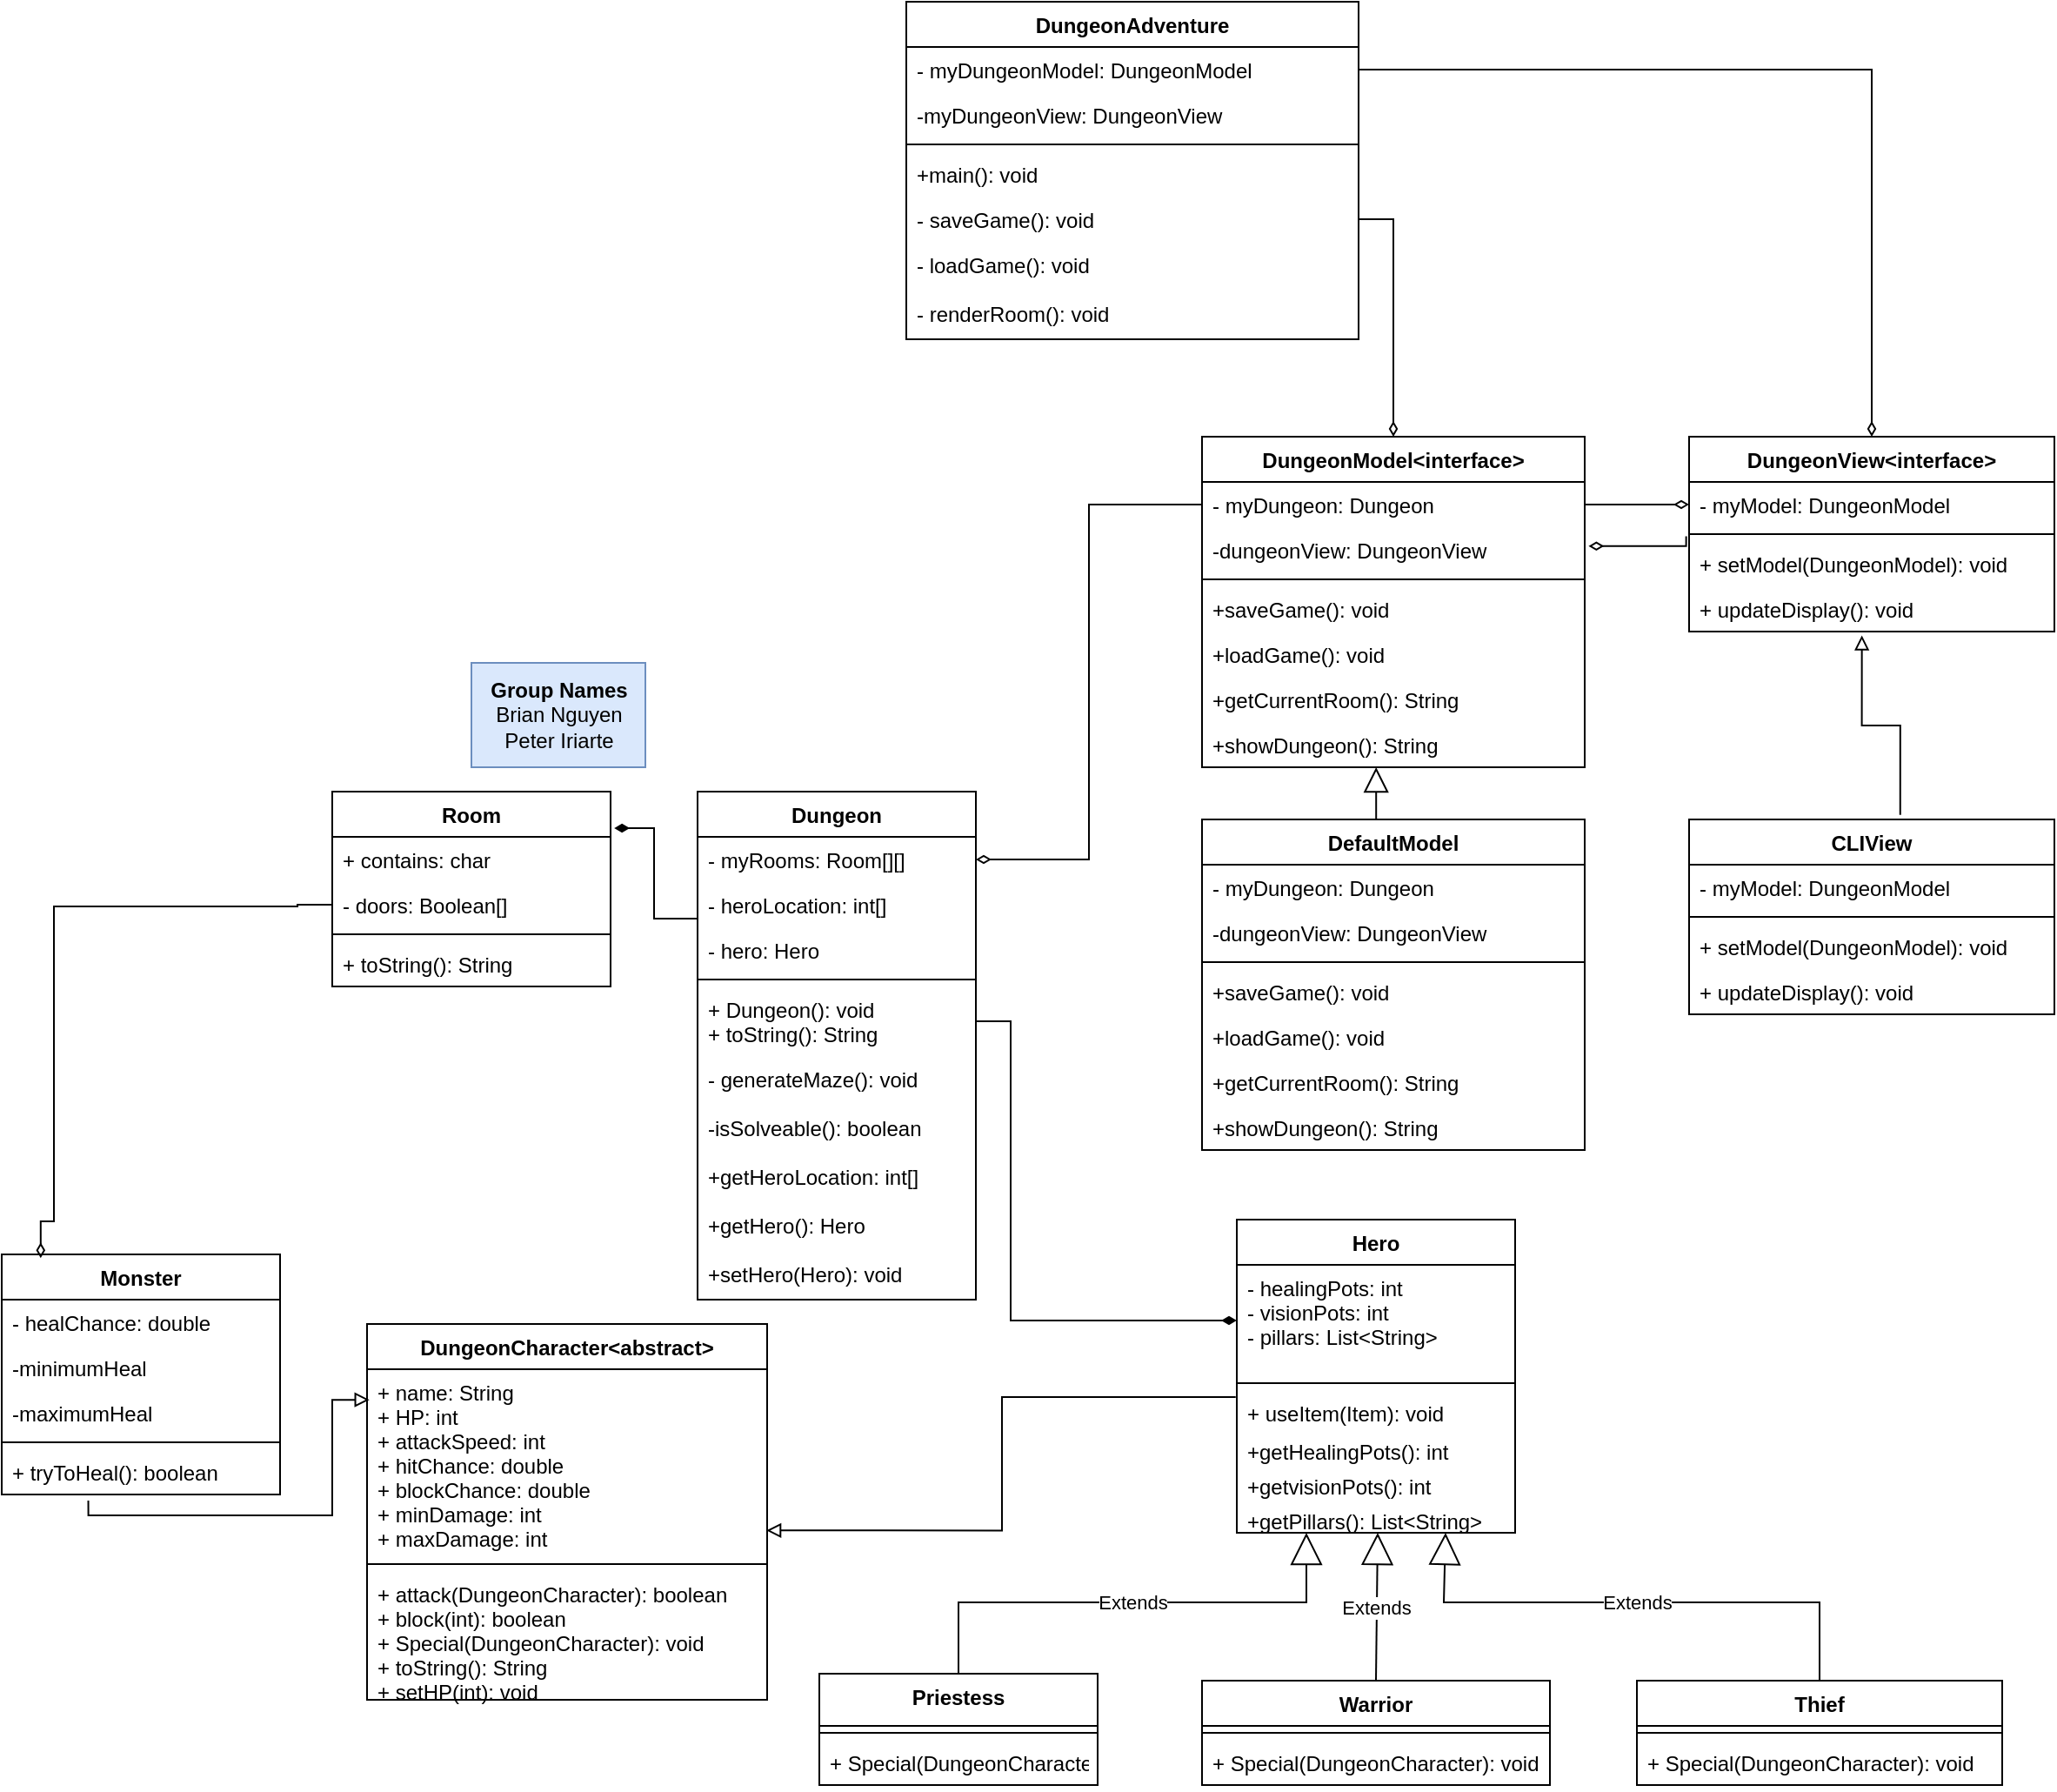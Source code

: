 <mxfile version="20.5.1" type="github">
  <diagram id="z6mJwRc4O_LnGbL8Kmjg" name="Page-1">
    <mxGraphModel dx="1728" dy="1660" grid="1" gridSize="10" guides="1" tooltips="1" connect="1" arrows="0" fold="1" page="1" pageScale="1" pageWidth="850" pageHeight="1100" math="0" shadow="0">
      <root>
        <mxCell id="0" />
        <mxCell id="1" parent="0" />
        <mxCell id="nbmygcf86C2PuPvqUZod-41" value="Monster" style="swimlane;fontStyle=1;align=center;verticalAlign=top;childLayout=stackLayout;horizontal=1;startSize=26;horizontalStack=0;resizeParent=1;resizeParentMax=0;resizeLast=0;collapsible=1;marginBottom=0;" parent="1" vertex="1">
          <mxGeometry x="-350" y="260" width="160" height="138" as="geometry" />
        </mxCell>
        <mxCell id="nbmygcf86C2PuPvqUZod-42" value="- healChance: double" style="text;strokeColor=none;fillColor=none;align=left;verticalAlign=top;spacingLeft=4;spacingRight=4;overflow=hidden;rotatable=0;points=[[0,0.5],[1,0.5]];portConstraint=eastwest;" parent="nbmygcf86C2PuPvqUZod-41" vertex="1">
          <mxGeometry y="26" width="160" height="26" as="geometry" />
        </mxCell>
        <mxCell id="_CLEvV_QXawagUquFoCz-9" value="-minimumHeal" style="text;strokeColor=none;fillColor=none;align=left;verticalAlign=top;spacingLeft=4;spacingRight=4;overflow=hidden;rotatable=0;points=[[0,0.5],[1,0.5]];portConstraint=eastwest;" vertex="1" parent="nbmygcf86C2PuPvqUZod-41">
          <mxGeometry y="52" width="160" height="26" as="geometry" />
        </mxCell>
        <mxCell id="_CLEvV_QXawagUquFoCz-8" value="-maximumHeal" style="text;strokeColor=none;fillColor=none;align=left;verticalAlign=top;spacingLeft=4;spacingRight=4;overflow=hidden;rotatable=0;points=[[0,0.5],[1,0.5]];portConstraint=eastwest;" vertex="1" parent="nbmygcf86C2PuPvqUZod-41">
          <mxGeometry y="78" width="160" height="26" as="geometry" />
        </mxCell>
        <mxCell id="nbmygcf86C2PuPvqUZod-43" value="" style="line;strokeWidth=1;fillColor=none;align=left;verticalAlign=middle;spacingTop=-1;spacingLeft=3;spacingRight=3;rotatable=0;labelPosition=right;points=[];portConstraint=eastwest;strokeColor=inherit;" parent="nbmygcf86C2PuPvqUZod-41" vertex="1">
          <mxGeometry y="104" width="160" height="8" as="geometry" />
        </mxCell>
        <mxCell id="nbmygcf86C2PuPvqUZod-44" value="+ tryToHeal(): boolean" style="text;strokeColor=none;fillColor=none;align=left;verticalAlign=top;spacingLeft=4;spacingRight=4;overflow=hidden;rotatable=0;points=[[0,0.5],[1,0.5]];portConstraint=eastwest;" parent="nbmygcf86C2PuPvqUZod-41" vertex="1">
          <mxGeometry y="112" width="160" height="26" as="geometry" />
        </mxCell>
        <mxCell id="nbmygcf86C2PuPvqUZod-45" value="DungeonCharacter&lt;abstract&gt;" style="swimlane;fontStyle=1;align=center;verticalAlign=top;childLayout=stackLayout;horizontal=1;startSize=26;horizontalStack=0;resizeParent=1;resizeParentMax=0;resizeLast=0;collapsible=1;marginBottom=0;" parent="1" vertex="1">
          <mxGeometry x="-140" y="300" width="230" height="216" as="geometry" />
        </mxCell>
        <mxCell id="nbmygcf86C2PuPvqUZod-46" value="+ name: String&#xa;+ HP: int&#xa;+ attackSpeed: int&#xa;+ hitChance: double&#xa;+ blockChance: double&#xa;+ minDamage: int&#xa;+ maxDamage: int&#xa;&#xa; " style="text;strokeColor=none;fillColor=none;align=left;verticalAlign=top;spacingLeft=4;spacingRight=4;overflow=hidden;rotatable=0;points=[[0,0.5],[1,0.5]];portConstraint=eastwest;" parent="nbmygcf86C2PuPvqUZod-45" vertex="1">
          <mxGeometry y="26" width="230" height="108" as="geometry" />
        </mxCell>
        <mxCell id="nbmygcf86C2PuPvqUZod-47" value="" style="line;strokeWidth=1;fillColor=none;align=left;verticalAlign=middle;spacingTop=-1;spacingLeft=3;spacingRight=3;rotatable=0;labelPosition=right;points=[];portConstraint=eastwest;strokeColor=inherit;" parent="nbmygcf86C2PuPvqUZod-45" vertex="1">
          <mxGeometry y="134" width="230" height="8" as="geometry" />
        </mxCell>
        <mxCell id="nbmygcf86C2PuPvqUZod-48" value="+ attack(DungeonCharacter): boolean&#xa;+ block(int): boolean&#xa;+ Special(DungeonCharacter): void&#xa;+ toString(): String&#xa;+ setHP(int): void" style="text;strokeColor=none;fillColor=none;align=left;verticalAlign=top;spacingLeft=4;spacingRight=4;overflow=hidden;rotatable=0;points=[[0,0.5],[1,0.5]];portConstraint=eastwest;" parent="nbmygcf86C2PuPvqUZod-45" vertex="1">
          <mxGeometry y="142" width="230" height="74" as="geometry" />
        </mxCell>
        <mxCell id="nbmygcf86C2PuPvqUZod-49" value="Hero" style="swimlane;fontStyle=1;align=center;verticalAlign=top;childLayout=stackLayout;horizontal=1;startSize=26;horizontalStack=0;resizeParent=1;resizeParentMax=0;resizeLast=0;collapsible=1;marginBottom=0;" parent="1" vertex="1">
          <mxGeometry x="360" y="240" width="160" height="180" as="geometry" />
        </mxCell>
        <mxCell id="nbmygcf86C2PuPvqUZod-50" value="- healingPots: int&#xa;- visionPots: int&#xa;- pillars: List&lt;String&gt;" style="text;strokeColor=none;fillColor=none;align=left;verticalAlign=top;spacingLeft=4;spacingRight=4;overflow=hidden;rotatable=0;points=[[0,0.5],[1,0.5]];portConstraint=eastwest;" parent="nbmygcf86C2PuPvqUZod-49" vertex="1">
          <mxGeometry y="26" width="160" height="64" as="geometry" />
        </mxCell>
        <mxCell id="nbmygcf86C2PuPvqUZod-51" value="" style="line;strokeWidth=1;fillColor=none;align=left;verticalAlign=middle;spacingTop=-1;spacingLeft=3;spacingRight=3;rotatable=0;labelPosition=right;points=[];portConstraint=eastwest;strokeColor=inherit;" parent="nbmygcf86C2PuPvqUZod-49" vertex="1">
          <mxGeometry y="90" width="160" height="8" as="geometry" />
        </mxCell>
        <mxCell id="nbmygcf86C2PuPvqUZod-52" value="+ useItem(Item): void" style="text;strokeColor=none;fillColor=none;align=left;verticalAlign=top;spacingLeft=4;spacingRight=4;overflow=hidden;rotatable=0;points=[[0,0.5],[1,0.5]];portConstraint=eastwest;" parent="nbmygcf86C2PuPvqUZod-49" vertex="1">
          <mxGeometry y="98" width="160" height="22" as="geometry" />
        </mxCell>
        <mxCell id="_CLEvV_QXawagUquFoCz-10" value="+getHealingPots(): int&#xa;&#xa;" style="text;strokeColor=none;fillColor=none;align=left;verticalAlign=top;spacingLeft=4;spacingRight=4;overflow=hidden;rotatable=0;points=[[0,0.5],[1,0.5]];portConstraint=eastwest;" vertex="1" parent="nbmygcf86C2PuPvqUZod-49">
          <mxGeometry y="120" width="160" height="20" as="geometry" />
        </mxCell>
        <mxCell id="_CLEvV_QXawagUquFoCz-11" value="+getvisionPots(): int" style="text;strokeColor=none;fillColor=none;align=left;verticalAlign=top;spacingLeft=4;spacingRight=4;overflow=hidden;rotatable=0;points=[[0,0.5],[1,0.5]];portConstraint=eastwest;" vertex="1" parent="nbmygcf86C2PuPvqUZod-49">
          <mxGeometry y="140" width="160" height="20" as="geometry" />
        </mxCell>
        <mxCell id="_CLEvV_QXawagUquFoCz-12" value="+getPillars(): List&lt;String&gt;" style="text;strokeColor=none;fillColor=none;align=left;verticalAlign=top;spacingLeft=4;spacingRight=4;overflow=hidden;rotatable=0;points=[[0,0.5],[1,0.5]];portConstraint=eastwest;" vertex="1" parent="nbmygcf86C2PuPvqUZod-49">
          <mxGeometry y="160" width="160" height="20" as="geometry" />
        </mxCell>
        <mxCell id="nbmygcf86C2PuPvqUZod-57" value="DungeonView&lt;interface&gt;&#xa;" style="swimlane;fontStyle=1;align=center;verticalAlign=top;childLayout=stackLayout;horizontal=1;startSize=26;horizontalStack=0;resizeParent=1;resizeParentMax=0;resizeLast=0;collapsible=1;marginBottom=0;" parent="1" vertex="1">
          <mxGeometry x="620" y="-210" width="210" height="112" as="geometry" />
        </mxCell>
        <mxCell id="nbmygcf86C2PuPvqUZod-58" value="- myModel: DungeonModel" style="text;strokeColor=none;fillColor=none;align=left;verticalAlign=top;spacingLeft=4;spacingRight=4;overflow=hidden;rotatable=0;points=[[0,0.5],[1,0.5]];portConstraint=eastwest;" parent="nbmygcf86C2PuPvqUZod-57" vertex="1">
          <mxGeometry y="26" width="210" height="26" as="geometry" />
        </mxCell>
        <mxCell id="nbmygcf86C2PuPvqUZod-59" value="" style="line;strokeWidth=1;fillColor=none;align=left;verticalAlign=middle;spacingTop=-1;spacingLeft=3;spacingRight=3;rotatable=0;labelPosition=right;points=[];portConstraint=eastwest;strokeColor=inherit;" parent="nbmygcf86C2PuPvqUZod-57" vertex="1">
          <mxGeometry y="52" width="210" height="8" as="geometry" />
        </mxCell>
        <mxCell id="nbmygcf86C2PuPvqUZod-60" value="+ setModel(DungeonModel): void" style="text;strokeColor=none;fillColor=none;align=left;verticalAlign=top;spacingLeft=4;spacingRight=4;overflow=hidden;rotatable=0;points=[[0,0.5],[1,0.5]];portConstraint=eastwest;" parent="nbmygcf86C2PuPvqUZod-57" vertex="1">
          <mxGeometry y="60" width="210" height="26" as="geometry" />
        </mxCell>
        <mxCell id="_CLEvV_QXawagUquFoCz-24" value="+ updateDisplay(): void" style="text;strokeColor=none;fillColor=none;align=left;verticalAlign=top;spacingLeft=4;spacingRight=4;overflow=hidden;rotatable=0;points=[[0,0.5],[1,0.5]];portConstraint=eastwest;" vertex="1" parent="nbmygcf86C2PuPvqUZod-57">
          <mxGeometry y="86" width="210" height="26" as="geometry" />
        </mxCell>
        <mxCell id="nbmygcf86C2PuPvqUZod-61" value="DungeonModel&lt;interface&gt;&#xa;" style="swimlane;fontStyle=1;align=center;verticalAlign=top;childLayout=stackLayout;horizontal=1;startSize=26;horizontalStack=0;resizeParent=1;resizeParentMax=0;resizeLast=0;collapsible=1;marginBottom=0;" parent="1" vertex="1">
          <mxGeometry x="340" y="-210" width="220" height="190" as="geometry" />
        </mxCell>
        <mxCell id="nbmygcf86C2PuPvqUZod-62" value="- myDungeon: Dungeon" style="text;strokeColor=none;fillColor=none;align=left;verticalAlign=top;spacingLeft=4;spacingRight=4;overflow=hidden;rotatable=0;points=[[0,0.5],[1,0.5]];portConstraint=eastwest;" parent="nbmygcf86C2PuPvqUZod-61" vertex="1">
          <mxGeometry y="26" width="220" height="26" as="geometry" />
        </mxCell>
        <mxCell id="_CLEvV_QXawagUquFoCz-28" value="-dungeonView: DungeonView" style="text;strokeColor=none;fillColor=none;align=left;verticalAlign=top;spacingLeft=4;spacingRight=4;overflow=hidden;rotatable=0;points=[[0,0.5],[1,0.5]];portConstraint=eastwest;" vertex="1" parent="nbmygcf86C2PuPvqUZod-61">
          <mxGeometry y="52" width="220" height="26" as="geometry" />
        </mxCell>
        <mxCell id="nbmygcf86C2PuPvqUZod-63" value="" style="line;strokeWidth=1;fillColor=none;align=left;verticalAlign=middle;spacingTop=-1;spacingLeft=3;spacingRight=3;rotatable=0;labelPosition=right;points=[];portConstraint=eastwest;strokeColor=inherit;" parent="nbmygcf86C2PuPvqUZod-61" vertex="1">
          <mxGeometry y="78" width="220" height="8" as="geometry" />
        </mxCell>
        <mxCell id="nbmygcf86C2PuPvqUZod-64" value="+saveGame(): void" style="text;strokeColor=none;fillColor=none;align=left;verticalAlign=top;spacingLeft=4;spacingRight=4;overflow=hidden;rotatable=0;points=[[0,0.5],[1,0.5]];portConstraint=eastwest;" parent="nbmygcf86C2PuPvqUZod-61" vertex="1">
          <mxGeometry y="86" width="220" height="26" as="geometry" />
        </mxCell>
        <mxCell id="_CLEvV_QXawagUquFoCz-17" value="+loadGame(): void" style="text;strokeColor=none;fillColor=none;align=left;verticalAlign=top;spacingLeft=4;spacingRight=4;overflow=hidden;rotatable=0;points=[[0,0.5],[1,0.5]];portConstraint=eastwest;" vertex="1" parent="nbmygcf86C2PuPvqUZod-61">
          <mxGeometry y="112" width="220" height="26" as="geometry" />
        </mxCell>
        <mxCell id="_CLEvV_QXawagUquFoCz-16" value="+getCurrentRoom(): String" style="text;strokeColor=none;fillColor=none;align=left;verticalAlign=top;spacingLeft=4;spacingRight=4;overflow=hidden;rotatable=0;points=[[0,0.5],[1,0.5]];portConstraint=eastwest;" vertex="1" parent="nbmygcf86C2PuPvqUZod-61">
          <mxGeometry y="138" width="220" height="26" as="geometry" />
        </mxCell>
        <mxCell id="_CLEvV_QXawagUquFoCz-29" value="+showDungeon(): String" style="text;strokeColor=none;fillColor=none;align=left;verticalAlign=top;spacingLeft=4;spacingRight=4;overflow=hidden;rotatable=0;points=[[0,0.5],[1,0.5]];portConstraint=eastwest;" vertex="1" parent="nbmygcf86C2PuPvqUZod-61">
          <mxGeometry y="164" width="220" height="26" as="geometry" />
        </mxCell>
        <mxCell id="nbmygcf86C2PuPvqUZod-82" style="edgeStyle=orthogonalEdgeStyle;rounded=0;orthogonalLoop=1;jettySize=auto;html=1;exitX=0;exitY=0.25;exitDx=0;exitDy=0;entryX=1.013;entryY=-0.192;entryDx=0;entryDy=0;entryPerimeter=0;startArrow=none;startFill=0;endArrow=diamondThin;endFill=1;" parent="1" source="nbmygcf86C2PuPvqUZod-65" target="nbmygcf86C2PuPvqUZod-70" edge="1">
          <mxGeometry relative="1" as="geometry" />
        </mxCell>
        <mxCell id="nbmygcf86C2PuPvqUZod-65" value="Dungeon&#xa;" style="swimlane;fontStyle=1;align=center;verticalAlign=top;childLayout=stackLayout;horizontal=1;startSize=26;horizontalStack=0;resizeParent=1;resizeParentMax=0;resizeLast=0;collapsible=1;marginBottom=0;" parent="1" vertex="1">
          <mxGeometry x="50" y="-6" width="160" height="292" as="geometry" />
        </mxCell>
        <mxCell id="nbmygcf86C2PuPvqUZod-66" value="- myRooms: Room[][]" style="text;strokeColor=none;fillColor=none;align=left;verticalAlign=top;spacingLeft=4;spacingRight=4;overflow=hidden;rotatable=0;points=[[0,0.5],[1,0.5]];portConstraint=eastwest;" parent="nbmygcf86C2PuPvqUZod-65" vertex="1">
          <mxGeometry y="26" width="160" height="26" as="geometry" />
        </mxCell>
        <mxCell id="_CLEvV_QXawagUquFoCz-20" value="- heroLocation: int[]" style="text;strokeColor=none;fillColor=none;align=left;verticalAlign=top;spacingLeft=4;spacingRight=4;overflow=hidden;rotatable=0;points=[[0,0.5],[1,0.5]];portConstraint=eastwest;" vertex="1" parent="nbmygcf86C2PuPvqUZod-65">
          <mxGeometry y="52" width="160" height="26" as="geometry" />
        </mxCell>
        <mxCell id="_CLEvV_QXawagUquFoCz-21" value="- hero: Hero" style="text;strokeColor=none;fillColor=none;align=left;verticalAlign=top;spacingLeft=4;spacingRight=4;overflow=hidden;rotatable=0;points=[[0,0.5],[1,0.5]];portConstraint=eastwest;" vertex="1" parent="nbmygcf86C2PuPvqUZod-65">
          <mxGeometry y="78" width="160" height="26" as="geometry" />
        </mxCell>
        <mxCell id="nbmygcf86C2PuPvqUZod-67" value="" style="line;strokeWidth=1;fillColor=none;align=left;verticalAlign=middle;spacingTop=-1;spacingLeft=3;spacingRight=3;rotatable=0;labelPosition=right;points=[];portConstraint=eastwest;strokeColor=inherit;" parent="nbmygcf86C2PuPvqUZod-65" vertex="1">
          <mxGeometry y="104" width="160" height="8" as="geometry" />
        </mxCell>
        <mxCell id="nbmygcf86C2PuPvqUZod-68" value="+ Dungeon(): void&#xa;+ toString(): String" style="text;strokeColor=none;fillColor=none;align=left;verticalAlign=top;spacingLeft=4;spacingRight=4;overflow=hidden;rotatable=0;points=[[0,0.5],[1,0.5]];portConstraint=eastwest;" parent="nbmygcf86C2PuPvqUZod-65" vertex="1">
          <mxGeometry y="112" width="160" height="40" as="geometry" />
        </mxCell>
        <mxCell id="_CLEvV_QXawagUquFoCz-25" value="- generateMaze(): void" style="text;strokeColor=none;fillColor=none;align=left;verticalAlign=top;spacingLeft=4;spacingRight=4;overflow=hidden;rotatable=0;points=[[0,0.5],[1,0.5]];portConstraint=eastwest;" vertex="1" parent="nbmygcf86C2PuPvqUZod-65">
          <mxGeometry y="152" width="160" height="28" as="geometry" />
        </mxCell>
        <mxCell id="_CLEvV_QXawagUquFoCz-26" value="-isSolveable(): boolean" style="text;strokeColor=none;fillColor=none;align=left;verticalAlign=top;spacingLeft=4;spacingRight=4;overflow=hidden;rotatable=0;points=[[0,0.5],[1,0.5]];portConstraint=eastwest;" vertex="1" parent="nbmygcf86C2PuPvqUZod-65">
          <mxGeometry y="180" width="160" height="28" as="geometry" />
        </mxCell>
        <mxCell id="_CLEvV_QXawagUquFoCz-22" value="+getHeroLocation: int[]" style="text;strokeColor=none;fillColor=none;align=left;verticalAlign=top;spacingLeft=4;spacingRight=4;overflow=hidden;rotatable=0;points=[[0,0.5],[1,0.5]];portConstraint=eastwest;" vertex="1" parent="nbmygcf86C2PuPvqUZod-65">
          <mxGeometry y="208" width="160" height="28" as="geometry" />
        </mxCell>
        <mxCell id="_CLEvV_QXawagUquFoCz-23" value="+getHero(): Hero" style="text;strokeColor=none;fillColor=none;align=left;verticalAlign=top;spacingLeft=4;spacingRight=4;overflow=hidden;rotatable=0;points=[[0,0.5],[1,0.5]];portConstraint=eastwest;" vertex="1" parent="nbmygcf86C2PuPvqUZod-65">
          <mxGeometry y="236" width="160" height="28" as="geometry" />
        </mxCell>
        <mxCell id="_CLEvV_QXawagUquFoCz-47" value="+setHero(Hero): void" style="text;strokeColor=none;fillColor=none;align=left;verticalAlign=top;spacingLeft=4;spacingRight=4;overflow=hidden;rotatable=0;points=[[0,0.5],[1,0.5]];portConstraint=eastwest;" vertex="1" parent="nbmygcf86C2PuPvqUZod-65">
          <mxGeometry y="264" width="160" height="28" as="geometry" />
        </mxCell>
        <mxCell id="nbmygcf86C2PuPvqUZod-69" value="Room" style="swimlane;fontStyle=1;align=center;verticalAlign=top;childLayout=stackLayout;horizontal=1;startSize=26;horizontalStack=0;resizeParent=1;resizeParentMax=0;resizeLast=0;collapsible=1;marginBottom=0;" parent="1" vertex="1">
          <mxGeometry x="-160" y="-6" width="160" height="112" as="geometry" />
        </mxCell>
        <mxCell id="nbmygcf86C2PuPvqUZod-70" value="+ contains: char" style="text;strokeColor=none;fillColor=none;align=left;verticalAlign=top;spacingLeft=4;spacingRight=4;overflow=hidden;rotatable=0;points=[[0,0.5],[1,0.5]];portConstraint=eastwest;" parent="nbmygcf86C2PuPvqUZod-69" vertex="1">
          <mxGeometry y="26" width="160" height="26" as="geometry" />
        </mxCell>
        <mxCell id="_CLEvV_QXawagUquFoCz-6" value="- doors: Boolean[]" style="text;strokeColor=none;fillColor=none;align=left;verticalAlign=top;spacingLeft=4;spacingRight=4;overflow=hidden;rotatable=0;points=[[0,0.5],[1,0.5]];portConstraint=eastwest;" vertex="1" parent="nbmygcf86C2PuPvqUZod-69">
          <mxGeometry y="52" width="160" height="26" as="geometry" />
        </mxCell>
        <mxCell id="nbmygcf86C2PuPvqUZod-71" value="" style="line;strokeWidth=1;fillColor=none;align=left;verticalAlign=middle;spacingTop=-1;spacingLeft=3;spacingRight=3;rotatable=0;labelPosition=right;points=[];portConstraint=eastwest;strokeColor=inherit;" parent="nbmygcf86C2PuPvqUZod-69" vertex="1">
          <mxGeometry y="78" width="160" height="8" as="geometry" />
        </mxCell>
        <mxCell id="nbmygcf86C2PuPvqUZod-72" value="+ toString(): String" style="text;strokeColor=none;fillColor=none;align=left;verticalAlign=top;spacingLeft=4;spacingRight=4;overflow=hidden;rotatable=0;points=[[0,0.5],[1,0.5]];portConstraint=eastwest;" parent="nbmygcf86C2PuPvqUZod-69" vertex="1">
          <mxGeometry y="86" width="160" height="26" as="geometry" />
        </mxCell>
        <mxCell id="nbmygcf86C2PuPvqUZod-73" value="DungeonAdventure&#xa;" style="swimlane;fontStyle=1;align=center;verticalAlign=top;childLayout=stackLayout;horizontal=1;startSize=26;horizontalStack=0;resizeParent=1;resizeParentMax=0;resizeLast=0;collapsible=1;marginBottom=0;rounded=0;" parent="1" vertex="1">
          <mxGeometry x="170" y="-460" width="260" height="194" as="geometry" />
        </mxCell>
        <mxCell id="nbmygcf86C2PuPvqUZod-74" value="- myDungeonModel: DungeonModel" style="text;strokeColor=none;fillColor=none;align=left;verticalAlign=top;spacingLeft=4;spacingRight=4;overflow=hidden;rotatable=0;points=[[0,0.5],[1,0.5]];portConstraint=eastwest;" parent="nbmygcf86C2PuPvqUZod-73" vertex="1">
          <mxGeometry y="26" width="260" height="26" as="geometry" />
        </mxCell>
        <mxCell id="_CLEvV_QXawagUquFoCz-4" value="-myDungeonView: DungeonView" style="text;strokeColor=none;fillColor=none;align=left;verticalAlign=top;spacingLeft=4;spacingRight=4;overflow=hidden;rotatable=0;points=[[0,0.5],[1,0.5]];portConstraint=eastwest;" vertex="1" parent="nbmygcf86C2PuPvqUZod-73">
          <mxGeometry y="52" width="260" height="26" as="geometry" />
        </mxCell>
        <mxCell id="nbmygcf86C2PuPvqUZod-75" value="" style="line;strokeWidth=1;fillColor=none;align=left;verticalAlign=middle;spacingTop=-1;spacingLeft=3;spacingRight=3;rotatable=0;labelPosition=right;points=[];portConstraint=eastwest;strokeColor=inherit;" parent="nbmygcf86C2PuPvqUZod-73" vertex="1">
          <mxGeometry y="78" width="260" height="8" as="geometry" />
        </mxCell>
        <mxCell id="_CLEvV_QXawagUquFoCz-18" value="+main(): void" style="text;strokeColor=none;fillColor=none;align=left;verticalAlign=top;spacingLeft=4;spacingRight=4;overflow=hidden;rotatable=0;points=[[0,0.5],[1,0.5]];portConstraint=eastwest;" vertex="1" parent="nbmygcf86C2PuPvqUZod-73">
          <mxGeometry y="86" width="260" height="26" as="geometry" />
        </mxCell>
        <mxCell id="nbmygcf86C2PuPvqUZod-76" value="- saveGame(): void&#xa;" style="text;strokeColor=none;fillColor=none;align=left;verticalAlign=top;spacingLeft=4;spacingRight=4;overflow=hidden;rotatable=0;points=[[0,0.5],[1,0.5]];portConstraint=eastwest;" parent="nbmygcf86C2PuPvqUZod-73" vertex="1">
          <mxGeometry y="112" width="260" height="26" as="geometry" />
        </mxCell>
        <mxCell id="nbmygcf86C2PuPvqUZod-81" value="- loadGame(): void" style="text;strokeColor=none;fillColor=none;align=left;verticalAlign=top;spacingLeft=4;spacingRight=4;overflow=hidden;rotatable=0;points=[[0,0.5],[1,0.5]];portConstraint=eastwest;" parent="nbmygcf86C2PuPvqUZod-73" vertex="1">
          <mxGeometry y="138" width="260" height="28" as="geometry" />
        </mxCell>
        <mxCell id="_CLEvV_QXawagUquFoCz-5" value="- renderRoom(): void" style="text;strokeColor=none;fillColor=none;align=left;verticalAlign=top;spacingLeft=4;spacingRight=4;overflow=hidden;rotatable=0;points=[[0,0.5],[1,0.5]];portConstraint=eastwest;" vertex="1" parent="nbmygcf86C2PuPvqUZod-73">
          <mxGeometry y="166" width="260" height="28" as="geometry" />
        </mxCell>
        <mxCell id="nbmygcf86C2PuPvqUZod-83" style="edgeStyle=orthogonalEdgeStyle;rounded=0;orthogonalLoop=1;jettySize=auto;html=1;exitX=0;exitY=0.5;exitDx=0;exitDy=0;startArrow=none;startFill=0;endArrow=diamondThin;endFill=0;" parent="1" source="nbmygcf86C2PuPvqUZod-62" target="nbmygcf86C2PuPvqUZod-66" edge="1">
          <mxGeometry relative="1" as="geometry" />
        </mxCell>
        <mxCell id="nbmygcf86C2PuPvqUZod-86" style="edgeStyle=orthogonalEdgeStyle;rounded=0;orthogonalLoop=1;jettySize=auto;html=1;exitX=1;exitY=0.5;exitDx=0;exitDy=0;startArrow=none;startFill=0;endArrow=diamondThin;endFill=0;" parent="1" source="nbmygcf86C2PuPvqUZod-62" target="nbmygcf86C2PuPvqUZod-58" edge="1">
          <mxGeometry relative="1" as="geometry" />
        </mxCell>
        <mxCell id="nbmygcf86C2PuPvqUZod-88" style="edgeStyle=orthogonalEdgeStyle;rounded=0;orthogonalLoop=1;jettySize=auto;html=1;exitX=0;exitY=0.5;exitDx=0;exitDy=0;startArrow=none;startFill=0;endArrow=diamondThin;endFill=0;entryX=0.14;entryY=0.015;entryDx=0;entryDy=0;entryPerimeter=0;" parent="1" source="nbmygcf86C2PuPvqUZod-70" target="nbmygcf86C2PuPvqUZod-41" edge="1">
          <mxGeometry relative="1" as="geometry">
            <mxPoint x="140" y="190" as="targetPoint" />
            <Array as="points">
              <mxPoint x="-160" y="59" />
              <mxPoint x="-180" y="59" />
              <mxPoint x="-320" y="60" />
              <mxPoint x="-320" y="241" />
              <mxPoint x="-328" y="241" />
            </Array>
          </mxGeometry>
        </mxCell>
        <mxCell id="nbmygcf86C2PuPvqUZod-89" style="edgeStyle=orthogonalEdgeStyle;rounded=0;orthogonalLoop=1;jettySize=auto;html=1;exitX=1;exitY=0.5;exitDx=0;exitDy=0;entryX=0;entryY=0.5;entryDx=0;entryDy=0;startArrow=none;startFill=0;endArrow=diamondThin;endFill=1;" parent="1" source="nbmygcf86C2PuPvqUZod-68" target="nbmygcf86C2PuPvqUZod-50" edge="1">
          <mxGeometry relative="1" as="geometry">
            <Array as="points">
              <mxPoint x="230" y="126" />
              <mxPoint x="230" y="298" />
            </Array>
          </mxGeometry>
        </mxCell>
        <mxCell id="nbmygcf86C2PuPvqUZod-92" style="edgeStyle=orthogonalEdgeStyle;rounded=0;orthogonalLoop=1;jettySize=auto;html=1;exitX=1;exitY=0.5;exitDx=0;exitDy=0;entryX=0.5;entryY=0;entryDx=0;entryDy=0;startArrow=none;startFill=0;endArrow=diamondThin;endFill=0;" parent="1" source="nbmygcf86C2PuPvqUZod-76" target="nbmygcf86C2PuPvqUZod-61" edge="1">
          <mxGeometry relative="1" as="geometry" />
        </mxCell>
        <mxCell id="nbmygcf86C2PuPvqUZod-93" style="edgeStyle=orthogonalEdgeStyle;rounded=0;orthogonalLoop=1;jettySize=auto;html=1;exitX=1;exitY=0.5;exitDx=0;exitDy=0;entryX=0.5;entryY=0;entryDx=0;entryDy=0;startArrow=none;startFill=0;endArrow=diamondThin;endFill=0;" parent="1" source="nbmygcf86C2PuPvqUZod-74" target="nbmygcf86C2PuPvqUZod-57" edge="1">
          <mxGeometry relative="1" as="geometry" />
        </mxCell>
        <mxCell id="mgGbDgRRdJfgmlNicx-C-1" value="Priestess" style="swimlane;fontStyle=1;align=center;verticalAlign=top;childLayout=stackLayout;horizontal=1;startSize=30;horizontalStack=0;resizeParent=1;resizeParentMax=0;resizeLast=0;collapsible=1;marginBottom=0;" parent="1" vertex="1">
          <mxGeometry x="120" y="501" width="160" height="64" as="geometry" />
        </mxCell>
        <mxCell id="mgGbDgRRdJfgmlNicx-C-3" value="" style="line;strokeWidth=1;fillColor=none;align=left;verticalAlign=middle;spacingTop=-1;spacingLeft=3;spacingRight=3;rotatable=0;labelPosition=right;points=[];portConstraint=eastwest;strokeColor=inherit;" parent="mgGbDgRRdJfgmlNicx-C-1" vertex="1">
          <mxGeometry y="30" width="160" height="8" as="geometry" />
        </mxCell>
        <mxCell id="mgGbDgRRdJfgmlNicx-C-4" value="+ Special(DungeonCharacter): void" style="text;strokeColor=none;fillColor=none;align=left;verticalAlign=top;spacingLeft=4;spacingRight=4;overflow=hidden;rotatable=0;points=[[0,0.5],[1,0.5]];portConstraint=eastwest;" parent="mgGbDgRRdJfgmlNicx-C-1" vertex="1">
          <mxGeometry y="38" width="160" height="26" as="geometry" />
        </mxCell>
        <mxCell id="mgGbDgRRdJfgmlNicx-C-5" value="Warrior" style="swimlane;fontStyle=1;align=center;verticalAlign=top;childLayout=stackLayout;horizontal=1;startSize=26;horizontalStack=0;resizeParent=1;resizeParentMax=0;resizeLast=0;collapsible=1;marginBottom=0;" parent="1" vertex="1">
          <mxGeometry x="340" y="505" width="200" height="60" as="geometry" />
        </mxCell>
        <mxCell id="mgGbDgRRdJfgmlNicx-C-7" value="" style="line;strokeWidth=1;fillColor=none;align=left;verticalAlign=middle;spacingTop=-1;spacingLeft=3;spacingRight=3;rotatable=0;labelPosition=right;points=[];portConstraint=eastwest;strokeColor=inherit;" parent="mgGbDgRRdJfgmlNicx-C-5" vertex="1">
          <mxGeometry y="26" width="200" height="8" as="geometry" />
        </mxCell>
        <mxCell id="mgGbDgRRdJfgmlNicx-C-8" value="+ Special(DungeonCharacter): void" style="text;strokeColor=none;fillColor=none;align=left;verticalAlign=top;spacingLeft=4;spacingRight=4;overflow=hidden;rotatable=0;points=[[0,0.5],[1,0.5]];portConstraint=eastwest;" parent="mgGbDgRRdJfgmlNicx-C-5" vertex="1">
          <mxGeometry y="34" width="200" height="26" as="geometry" />
        </mxCell>
        <mxCell id="mgGbDgRRdJfgmlNicx-C-9" value="Thief" style="swimlane;fontStyle=1;align=center;verticalAlign=top;childLayout=stackLayout;horizontal=1;startSize=26;horizontalStack=0;resizeParent=1;resizeParentMax=0;resizeLast=0;collapsible=1;marginBottom=0;" parent="1" vertex="1">
          <mxGeometry x="590" y="505" width="210" height="60" as="geometry" />
        </mxCell>
        <mxCell id="mgGbDgRRdJfgmlNicx-C-11" value="" style="line;strokeWidth=1;fillColor=none;align=left;verticalAlign=middle;spacingTop=-1;spacingLeft=3;spacingRight=3;rotatable=0;labelPosition=right;points=[];portConstraint=eastwest;strokeColor=inherit;" parent="mgGbDgRRdJfgmlNicx-C-9" vertex="1">
          <mxGeometry y="26" width="210" height="8" as="geometry" />
        </mxCell>
        <mxCell id="mgGbDgRRdJfgmlNicx-C-12" value="+ Special(DungeonCharacter): void" style="text;strokeColor=none;fillColor=none;align=left;verticalAlign=top;spacingLeft=4;spacingRight=4;overflow=hidden;rotatable=0;points=[[0,0.5],[1,0.5]];portConstraint=eastwest;" parent="mgGbDgRRdJfgmlNicx-C-9" vertex="1">
          <mxGeometry y="34" width="210" height="26" as="geometry" />
        </mxCell>
        <mxCell id="mgGbDgRRdJfgmlNicx-C-13" value="Extends" style="endArrow=block;endSize=16;endFill=0;html=1;rounded=0;exitX=0.5;exitY=0;exitDx=0;exitDy=0;" parent="1" source="mgGbDgRRdJfgmlNicx-C-1" edge="1">
          <mxGeometry width="160" relative="1" as="geometry">
            <mxPoint x="400" y="330" as="sourcePoint" />
            <mxPoint x="400" y="420" as="targetPoint" />
            <Array as="points">
              <mxPoint x="200" y="460" />
              <mxPoint x="400" y="460" />
            </Array>
          </mxGeometry>
        </mxCell>
        <mxCell id="mgGbDgRRdJfgmlNicx-C-16" value="Extends" style="endArrow=block;endSize=16;endFill=0;html=1;rounded=0;exitX=0.5;exitY=0;exitDx=0;exitDy=0;" parent="1" source="mgGbDgRRdJfgmlNicx-C-5" edge="1">
          <mxGeometry width="160" relative="1" as="geometry">
            <mxPoint x="400" y="430" as="sourcePoint" />
            <mxPoint x="441" y="420" as="targetPoint" />
          </mxGeometry>
        </mxCell>
        <mxCell id="mgGbDgRRdJfgmlNicx-C-17" value="Extends" style="endArrow=block;endSize=16;endFill=0;html=1;rounded=0;exitX=0.5;exitY=0;exitDx=0;exitDy=0;" parent="1" source="mgGbDgRRdJfgmlNicx-C-9" edge="1">
          <mxGeometry width="160" relative="1" as="geometry">
            <mxPoint x="400" y="430" as="sourcePoint" />
            <mxPoint x="480" y="420" as="targetPoint" />
            <Array as="points">
              <mxPoint x="695" y="460" />
              <mxPoint x="479" y="460" />
            </Array>
          </mxGeometry>
        </mxCell>
        <mxCell id="bl_Ud1fNasiNn88SX1_S-1" value="&lt;b&gt;Group Names&lt;/b&gt;&lt;br&gt;Brian Nguyen&lt;br&gt;Peter Iriarte" style="text;html=1;align=center;verticalAlign=middle;resizable=0;points=[];autosize=1;fillColor=#dae8fc;strokeColor=#6c8ebf;" parent="1" vertex="1">
          <mxGeometry x="-80" y="-80" width="100" height="60" as="geometry" />
        </mxCell>
        <mxCell id="_CLEvV_QXawagUquFoCz-3" style="edgeStyle=orthogonalEdgeStyle;rounded=0;orthogonalLoop=1;jettySize=auto;html=1;startArrow=none;startFill=0;endArrow=block;endFill=0;strokeColor=default;entryX=0.998;entryY=0.858;entryDx=0;entryDy=0;entryPerimeter=0;exitX=-0.004;exitY=0.184;exitDx=0;exitDy=0;exitPerimeter=0;" edge="1" parent="1" source="nbmygcf86C2PuPvqUZod-52" target="nbmygcf86C2PuPvqUZod-46">
          <mxGeometry relative="1" as="geometry">
            <mxPoint x="350" y="350" as="sourcePoint" />
            <mxPoint x="60" y="360" as="targetPoint" />
          </mxGeometry>
        </mxCell>
        <mxCell id="_CLEvV_QXawagUquFoCz-7" style="edgeStyle=orthogonalEdgeStyle;rounded=0;orthogonalLoop=1;jettySize=auto;html=1;startArrow=none;startFill=0;endArrow=block;endFill=0;strokeColor=default;entryX=0.006;entryY=0.163;entryDx=0;entryDy=0;entryPerimeter=0;exitX=0.311;exitY=1.137;exitDx=0;exitDy=0;exitPerimeter=0;" edge="1" parent="1" source="nbmygcf86C2PuPvqUZod-44" target="nbmygcf86C2PuPvqUZod-46">
          <mxGeometry relative="1" as="geometry">
            <mxPoint x="-320" y="380" as="sourcePoint" />
            <mxPoint x="-240" y="410" as="targetPoint" />
            <Array as="points">
              <mxPoint x="-300" y="410" />
              <mxPoint x="-160" y="410" />
              <mxPoint x="-160" y="344" />
            </Array>
          </mxGeometry>
        </mxCell>
        <mxCell id="_CLEvV_QXawagUquFoCz-27" style="edgeStyle=orthogonalEdgeStyle;rounded=0;orthogonalLoop=1;jettySize=auto;html=1;exitX=-0.008;exitY=-0.108;exitDx=0;exitDy=0;startArrow=none;startFill=0;endArrow=diamondThin;endFill=0;entryX=1.01;entryY=0.112;entryDx=0;entryDy=0;entryPerimeter=0;exitPerimeter=0;" edge="1" parent="1" source="nbmygcf86C2PuPvqUZod-60">
          <mxGeometry relative="1" as="geometry">
            <mxPoint x="630" y="-161" as="sourcePoint" />
            <mxPoint x="562.2" y="-147.088" as="targetPoint" />
            <Array as="points">
              <mxPoint x="618" y="-147" />
            </Array>
          </mxGeometry>
        </mxCell>
        <mxCell id="_CLEvV_QXawagUquFoCz-30" value="DefaultModel&#xa;" style="swimlane;fontStyle=1;align=center;verticalAlign=top;childLayout=stackLayout;horizontal=1;startSize=26;horizontalStack=0;resizeParent=1;resizeParentMax=0;resizeLast=0;collapsible=1;marginBottom=0;" vertex="1" parent="1">
          <mxGeometry x="340" y="10" width="220" height="190" as="geometry" />
        </mxCell>
        <mxCell id="_CLEvV_QXawagUquFoCz-31" value="- myDungeon: Dungeon" style="text;strokeColor=none;fillColor=none;align=left;verticalAlign=top;spacingLeft=4;spacingRight=4;overflow=hidden;rotatable=0;points=[[0,0.5],[1,0.5]];portConstraint=eastwest;" vertex="1" parent="_CLEvV_QXawagUquFoCz-30">
          <mxGeometry y="26" width="220" height="26" as="geometry" />
        </mxCell>
        <mxCell id="_CLEvV_QXawagUquFoCz-32" value="-dungeonView: DungeonView" style="text;strokeColor=none;fillColor=none;align=left;verticalAlign=top;spacingLeft=4;spacingRight=4;overflow=hidden;rotatable=0;points=[[0,0.5],[1,0.5]];portConstraint=eastwest;" vertex="1" parent="_CLEvV_QXawagUquFoCz-30">
          <mxGeometry y="52" width="220" height="26" as="geometry" />
        </mxCell>
        <mxCell id="_CLEvV_QXawagUquFoCz-33" value="" style="line;strokeWidth=1;fillColor=none;align=left;verticalAlign=middle;spacingTop=-1;spacingLeft=3;spacingRight=3;rotatable=0;labelPosition=right;points=[];portConstraint=eastwest;strokeColor=inherit;" vertex="1" parent="_CLEvV_QXawagUquFoCz-30">
          <mxGeometry y="78" width="220" height="8" as="geometry" />
        </mxCell>
        <mxCell id="_CLEvV_QXawagUquFoCz-34" value="+saveGame(): void" style="text;strokeColor=none;fillColor=none;align=left;verticalAlign=top;spacingLeft=4;spacingRight=4;overflow=hidden;rotatable=0;points=[[0,0.5],[1,0.5]];portConstraint=eastwest;" vertex="1" parent="_CLEvV_QXawagUquFoCz-30">
          <mxGeometry y="86" width="220" height="26" as="geometry" />
        </mxCell>
        <mxCell id="_CLEvV_QXawagUquFoCz-35" value="+loadGame(): void" style="text;strokeColor=none;fillColor=none;align=left;verticalAlign=top;spacingLeft=4;spacingRight=4;overflow=hidden;rotatable=0;points=[[0,0.5],[1,0.5]];portConstraint=eastwest;" vertex="1" parent="_CLEvV_QXawagUquFoCz-30">
          <mxGeometry y="112" width="220" height="26" as="geometry" />
        </mxCell>
        <mxCell id="_CLEvV_QXawagUquFoCz-36" value="+getCurrentRoom(): String" style="text;strokeColor=none;fillColor=none;align=left;verticalAlign=top;spacingLeft=4;spacingRight=4;overflow=hidden;rotatable=0;points=[[0,0.5],[1,0.5]];portConstraint=eastwest;" vertex="1" parent="_CLEvV_QXawagUquFoCz-30">
          <mxGeometry y="138" width="220" height="26" as="geometry" />
        </mxCell>
        <mxCell id="_CLEvV_QXawagUquFoCz-37" value="+showDungeon(): String" style="text;strokeColor=none;fillColor=none;align=left;verticalAlign=top;spacingLeft=4;spacingRight=4;overflow=hidden;rotatable=0;points=[[0,0.5],[1,0.5]];portConstraint=eastwest;" vertex="1" parent="_CLEvV_QXawagUquFoCz-30">
          <mxGeometry y="164" width="220" height="26" as="geometry" />
        </mxCell>
        <mxCell id="_CLEvV_QXawagUquFoCz-38" value="CLIView&#xa;" style="swimlane;fontStyle=1;align=center;verticalAlign=top;childLayout=stackLayout;horizontal=1;startSize=26;horizontalStack=0;resizeParent=1;resizeParentMax=0;resizeLast=0;collapsible=1;marginBottom=0;" vertex="1" parent="1">
          <mxGeometry x="620" y="10" width="210" height="112" as="geometry" />
        </mxCell>
        <mxCell id="_CLEvV_QXawagUquFoCz-39" value="- myModel: DungeonModel" style="text;strokeColor=none;fillColor=none;align=left;verticalAlign=top;spacingLeft=4;spacingRight=4;overflow=hidden;rotatable=0;points=[[0,0.5],[1,0.5]];portConstraint=eastwest;" vertex="1" parent="_CLEvV_QXawagUquFoCz-38">
          <mxGeometry y="26" width="210" height="26" as="geometry" />
        </mxCell>
        <mxCell id="_CLEvV_QXawagUquFoCz-40" value="" style="line;strokeWidth=1;fillColor=none;align=left;verticalAlign=middle;spacingTop=-1;spacingLeft=3;spacingRight=3;rotatable=0;labelPosition=right;points=[];portConstraint=eastwest;strokeColor=inherit;" vertex="1" parent="_CLEvV_QXawagUquFoCz-38">
          <mxGeometry y="52" width="210" height="8" as="geometry" />
        </mxCell>
        <mxCell id="_CLEvV_QXawagUquFoCz-41" value="+ setModel(DungeonModel): void" style="text;strokeColor=none;fillColor=none;align=left;verticalAlign=top;spacingLeft=4;spacingRight=4;overflow=hidden;rotatable=0;points=[[0,0.5],[1,0.5]];portConstraint=eastwest;" vertex="1" parent="_CLEvV_QXawagUquFoCz-38">
          <mxGeometry y="60" width="210" height="26" as="geometry" />
        </mxCell>
        <mxCell id="_CLEvV_QXawagUquFoCz-42" value="+ updateDisplay(): void" style="text;strokeColor=none;fillColor=none;align=left;verticalAlign=top;spacingLeft=4;spacingRight=4;overflow=hidden;rotatable=0;points=[[0,0.5],[1,0.5]];portConstraint=eastwest;" vertex="1" parent="_CLEvV_QXawagUquFoCz-38">
          <mxGeometry y="86" width="210" height="26" as="geometry" />
        </mxCell>
        <mxCell id="_CLEvV_QXawagUquFoCz-48" value="" style="endArrow=none;html=1;edgeStyle=orthogonalEdgeStyle;rounded=0;strokeColor=default;snapToPoint=1;exitX=0.473;exitY=1.085;exitDx=0;exitDy=0;exitPerimeter=0;entryX=0.578;entryY=-0.023;entryDx=0;entryDy=0;entryPerimeter=0;startArrow=block;startFill=0;" edge="1" parent="1" source="_CLEvV_QXawagUquFoCz-24" target="_CLEvV_QXawagUquFoCz-38">
          <mxGeometry relative="1" as="geometry">
            <mxPoint x="710" y="-70" as="sourcePoint" />
            <mxPoint x="780" y="-40" as="targetPoint" />
            <Array as="points">
              <mxPoint x="719" y="-44" />
              <mxPoint x="741" y="-44" />
            </Array>
          </mxGeometry>
        </mxCell>
        <mxCell id="_CLEvV_QXawagUquFoCz-54" value="" style="endArrow=block;endFill=0;endSize=12;html=1;rounded=0;strokeColor=default;exitX=0.455;exitY=0;exitDx=0;exitDy=0;exitPerimeter=0;entryX=0.455;entryY=1;entryDx=0;entryDy=0;entryPerimeter=0;" edge="1" parent="1" source="_CLEvV_QXawagUquFoCz-30" target="_CLEvV_QXawagUquFoCz-29">
          <mxGeometry width="160" relative="1" as="geometry">
            <mxPoint x="360" y="-20" as="sourcePoint" />
            <mxPoint x="440" y="-10" as="targetPoint" />
          </mxGeometry>
        </mxCell>
      </root>
    </mxGraphModel>
  </diagram>
</mxfile>
